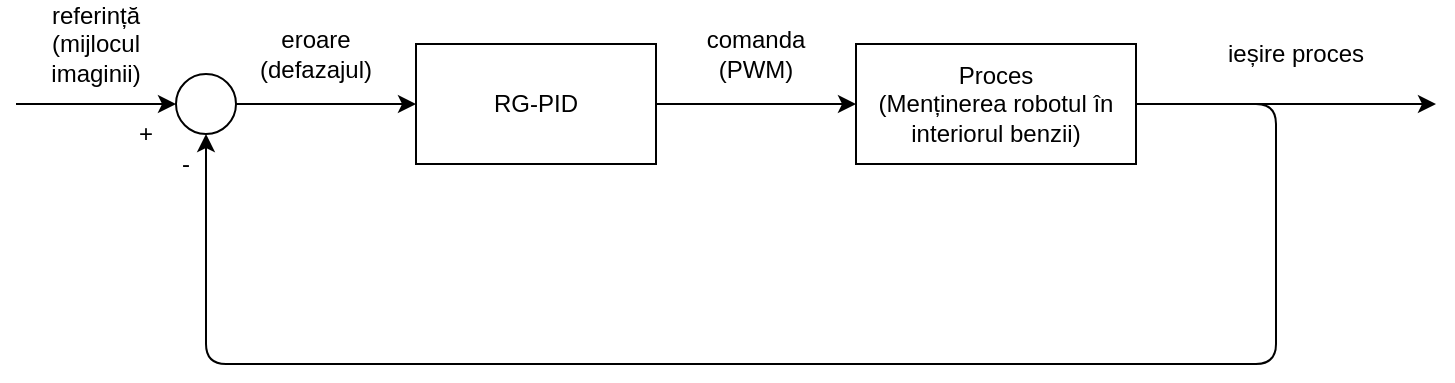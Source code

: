 <mxfile>
    <diagram id="0iIAFbqP2aOpZhX-l1kt" name="Page-1">
        <mxGraphModel dx="1067" dy="792" grid="1" gridSize="10" guides="1" tooltips="1" connect="1" arrows="1" fold="1" page="1" pageScale="1" pageWidth="850" pageHeight="1100" math="0" shadow="0">
            <root>
                <mxCell id="0"/>
                <mxCell id="1" parent="0"/>
                <mxCell id="5" style="edgeStyle=none;html=1;exitX=1;exitY=0.5;exitDx=0;exitDy=0;entryX=0;entryY=0.5;entryDx=0;entryDy=0;" edge="1" parent="1" source="2" target="4">
                    <mxGeometry relative="1" as="geometry"/>
                </mxCell>
                <mxCell id="2" value="RG-PID" style="whiteSpace=wrap;html=1;" vertex="1" parent="1">
                    <mxGeometry x="220" y="170" width="120" height="60" as="geometry"/>
                </mxCell>
                <mxCell id="6" style="edgeStyle=none;html=1;exitX=1;exitY=0.5;exitDx=0;exitDy=0;entryX=0;entryY=0.5;entryDx=0;entryDy=0;" edge="1" parent="1" source="3" target="2">
                    <mxGeometry relative="1" as="geometry"/>
                </mxCell>
                <mxCell id="3" value="" style="ellipse;whiteSpace=wrap;html=1;" vertex="1" parent="1">
                    <mxGeometry x="100" y="185" width="30" height="30" as="geometry"/>
                </mxCell>
                <mxCell id="7" style="edgeStyle=none;html=1;exitX=1;exitY=0.5;exitDx=0;exitDy=0;" edge="1" parent="1" source="4">
                    <mxGeometry relative="1" as="geometry">
                        <mxPoint x="730" y="200" as="targetPoint"/>
                    </mxGeometry>
                </mxCell>
                <mxCell id="9" style="edgeStyle=none;html=1;exitX=1;exitY=0.5;exitDx=0;exitDy=0;entryX=0.5;entryY=1;entryDx=0;entryDy=0;" edge="1" parent="1" source="4" target="3">
                    <mxGeometry relative="1" as="geometry">
                        <Array as="points">
                            <mxPoint x="650" y="200"/>
                            <mxPoint x="650" y="330"/>
                            <mxPoint x="115" y="330"/>
                        </Array>
                    </mxGeometry>
                </mxCell>
                <mxCell id="4" value="Proces&lt;br&gt;(Menținerea robotul în interiorul benzii)" style="whiteSpace=wrap;html=1;" vertex="1" parent="1">
                    <mxGeometry x="440" y="170" width="140" height="60" as="geometry"/>
                </mxCell>
                <mxCell id="10" value="comanda&lt;br&gt;(PWM)" style="text;strokeColor=none;align=center;fillColor=none;html=1;verticalAlign=middle;whiteSpace=wrap;rounded=0;" vertex="1" parent="1">
                    <mxGeometry x="360" y="160" width="60" height="30" as="geometry"/>
                </mxCell>
                <mxCell id="11" value="ieșire proces" style="text;strokeColor=none;align=center;fillColor=none;html=1;verticalAlign=middle;whiteSpace=wrap;rounded=0;" vertex="1" parent="1">
                    <mxGeometry x="610" y="160" width="100" height="30" as="geometry"/>
                </mxCell>
                <mxCell id="12" value="" style="edgeStyle=none;orthogonalLoop=1;jettySize=auto;html=1;" edge="1" parent="1">
                    <mxGeometry width="80" relative="1" as="geometry">
                        <mxPoint x="20" y="200" as="sourcePoint"/>
                        <mxPoint x="100" y="200" as="targetPoint"/>
                        <Array as="points"/>
                    </mxGeometry>
                </mxCell>
                <mxCell id="13" value="referință&lt;br&gt;(mijlocul imaginii)" style="text;strokeColor=none;align=center;fillColor=none;html=1;verticalAlign=middle;whiteSpace=wrap;rounded=0;" vertex="1" parent="1">
                    <mxGeometry x="30" y="155" width="60" height="30" as="geometry"/>
                </mxCell>
                <mxCell id="14" value="+" style="text;strokeColor=none;align=center;fillColor=none;html=1;verticalAlign=middle;whiteSpace=wrap;rounded=0;" vertex="1" parent="1">
                    <mxGeometry x="70" y="200" width="30" height="30" as="geometry"/>
                </mxCell>
                <mxCell id="16" value="-" style="text;strokeColor=none;align=center;fillColor=none;html=1;verticalAlign=middle;whiteSpace=wrap;rounded=0;" vertex="1" parent="1">
                    <mxGeometry x="90" y="215" width="30" height="30" as="geometry"/>
                </mxCell>
                <mxCell id="19" value="eroare&lt;br&gt;(defazajul)" style="text;strokeColor=none;align=center;fillColor=none;html=1;verticalAlign=middle;whiteSpace=wrap;rounded=0;" vertex="1" parent="1">
                    <mxGeometry x="140" y="160" width="60" height="30" as="geometry"/>
                </mxCell>
            </root>
        </mxGraphModel>
    </diagram>
</mxfile>
